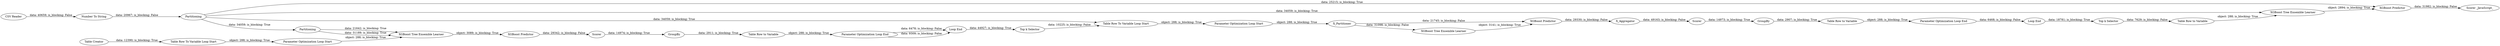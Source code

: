 digraph {
	"-3143309689105517319_2" [label="XGBoost Tree Ensemble Learner"]
	"-9101580987044757657_48" [label="Table Row to Variable"]
	"-3143309689105517319_47" [label=GroupBy]
	"2943149383887490394_26" [label="Table Row To Variable Loop Start"]
	"-3143309689105517319_34" [label="Table Row To Variable Loop Start"]
	"2943149383887490394_29" [label=GroupBy]
	"2943149383887490394_18" [label=Scorer]
	"-9101580987044757657_17" [label="Number To String"]
	"-3143309689105517319_46" [label="Parameter Optimization Loop End"]
	"2943149383887490394_2" [label="XGBoost Tree Ensemble Learner"]
	"2943149383887490394_4" [label="Parameter Optimization Loop End"]
	"-3143309689105517319_3" [label="Parameter Optimization Loop Start"]
	"-9101580987044757657_7" [label=Partitioning]
	"-3143309689105517319_28" [label=X_Partitioner]
	"2943149383887490394_28" [label="Table Creator"]
	"-9101580987044757657_22" [label="XGBoost Predictor"]
	"2943149383887490394_27" [label="Loop End"]
	"-3143309689105517319_45" [label="Table Row to Variable"]
	"-3143309689105517319_30" [label="XGBoost Predictor"]
	"-9101580987044757657_51" [label="Scorer _JavaScript_"]
	"-9101580987044757657_47" [label="Top k Selector"]
	"-9101580987044757657_33" [label="Top k Selector"]
	"-9101580987044757657_1" [label="CSV Reader"]
	"-3143309689105517319_44" [label="Loop End"]
	"-9101580987044757657_24" [label=Partitioning]
	"-3143309689105517319_29" [label=X_Aggregator]
	"-3143309689105517319_35" [label=Scorer]
	"2943149383887490394_8" [label="XGBoost Predictor"]
	"2943149383887490394_19" [label="Table Row to Variable"]
	"-9101580987044757657_21" [label="XGBoost Tree Ensemble Learner"]
	"2943149383887490394_3" [label="Parameter Optimization Loop Start"]
	"2943149383887490394_2" -> "2943149383887490394_8" [label="object: 3089; is_blocking: True"]
	"2943149383887490394_26" -> "2943149383887490394_3" [label="object: 288; is_blocking: True"]
	"-9101580987044757657_24" -> "2943149383887490394_2" [label="data: 31189; is_blocking: True"]
	"2943149383887490394_27" -> "-9101580987044757657_33" [label="data: 44927; is_blocking: True"]
	"-9101580987044757657_47" -> "-9101580987044757657_48" [label="data: 7629; is_blocking: False"]
	"-3143309689105517319_34" -> "-3143309689105517319_3" [label="object: 288; is_blocking: True"]
	"2943149383887490394_4" -> "2943149383887490394_27" [label="data: 9309; is_blocking: False"]
	"-3143309689105517319_35" -> "-3143309689105517319_47" [label="data: 14973; is_blocking: True"]
	"-9101580987044757657_7" -> "-9101580987044757657_21" [label="data: 34059; is_blocking: True"]
	"-3143309689105517319_44" -> "-9101580987044757657_47" [label="data: 18781; is_blocking: True"]
	"-3143309689105517319_30" -> "-3143309689105517319_29" [label="data: 29330; is_blocking: False"]
	"-3143309689105517319_28" -> "-3143309689105517319_2" [label="data: 31098; is_blocking: False"]
	"-9101580987044757657_48" -> "-9101580987044757657_21" [label="object: 288; is_blocking: True"]
	"2943149383887490394_29" -> "2943149383887490394_19" [label="data: 2911; is_blocking: True"]
	"2943149383887490394_8" -> "2943149383887490394_18" [label="data: 29342; is_blocking: False"]
	"-3143309689105517319_3" -> "-3143309689105517319_28" [label="object: 288; is_blocking: True"]
	"-3143309689105517319_28" -> "-3143309689105517319_30" [label="data: 21745; is_blocking: False"]
	"-9101580987044757657_21" -> "-9101580987044757657_22" [label="object: 2894; is_blocking: True"]
	"-9101580987044757657_1" -> "-9101580987044757657_17" [label="data: 40659; is_blocking: False"]
	"2943149383887490394_19" -> "2943149383887490394_4" [label="object: 288; is_blocking: True"]
	"-3143309689105517319_46" -> "-3143309689105517319_44" [label="data: 6468; is_blocking: False"]
	"2943149383887490394_4" -> "2943149383887490394_27" [label="data: 6478; is_blocking: False"]
	"-3143309689105517319_2" -> "-3143309689105517319_30" [label="object: 3141; is_blocking: True"]
	"-9101580987044757657_22" -> "-9101580987044757657_51" [label="data: 31982; is_blocking: False"]
	"2943149383887490394_28" -> "2943149383887490394_26" [label="data: 12390; is_blocking: True"]
	"-3143309689105517319_29" -> "-3143309689105517319_35" [label="data: 49163; is_blocking: False"]
	"2943149383887490394_18" -> "2943149383887490394_29" [label="data: 14974; is_blocking: True"]
	"2943149383887490394_3" -> "2943149383887490394_2" [label="object: 288; is_blocking: True"]
	"-3143309689105517319_45" -> "-3143309689105517319_46" [label="object: 288; is_blocking: True"]
	"-9101580987044757657_7" -> "-9101580987044757657_24" [label="data: 34059; is_blocking: True"]
	"-9101580987044757657_33" -> "-3143309689105517319_34" [label="data: 10225; is_blocking: False"]
	"-9101580987044757657_7" -> "-3143309689105517319_34" [label="data: 34059; is_blocking: True"]
	"-9101580987044757657_17" -> "-9101580987044757657_7" [label="data: 20967; is_blocking: False"]
	"-3143309689105517319_47" -> "-3143309689105517319_45" [label="data: 2907; is_blocking: True"]
	"-9101580987044757657_7" -> "-9101580987044757657_22" [label="data: 25215; is_blocking: True"]
	"-9101580987044757657_24" -> "2943149383887490394_2" [label="data: 21642; is_blocking: True"]
	rankdir=LR
}
